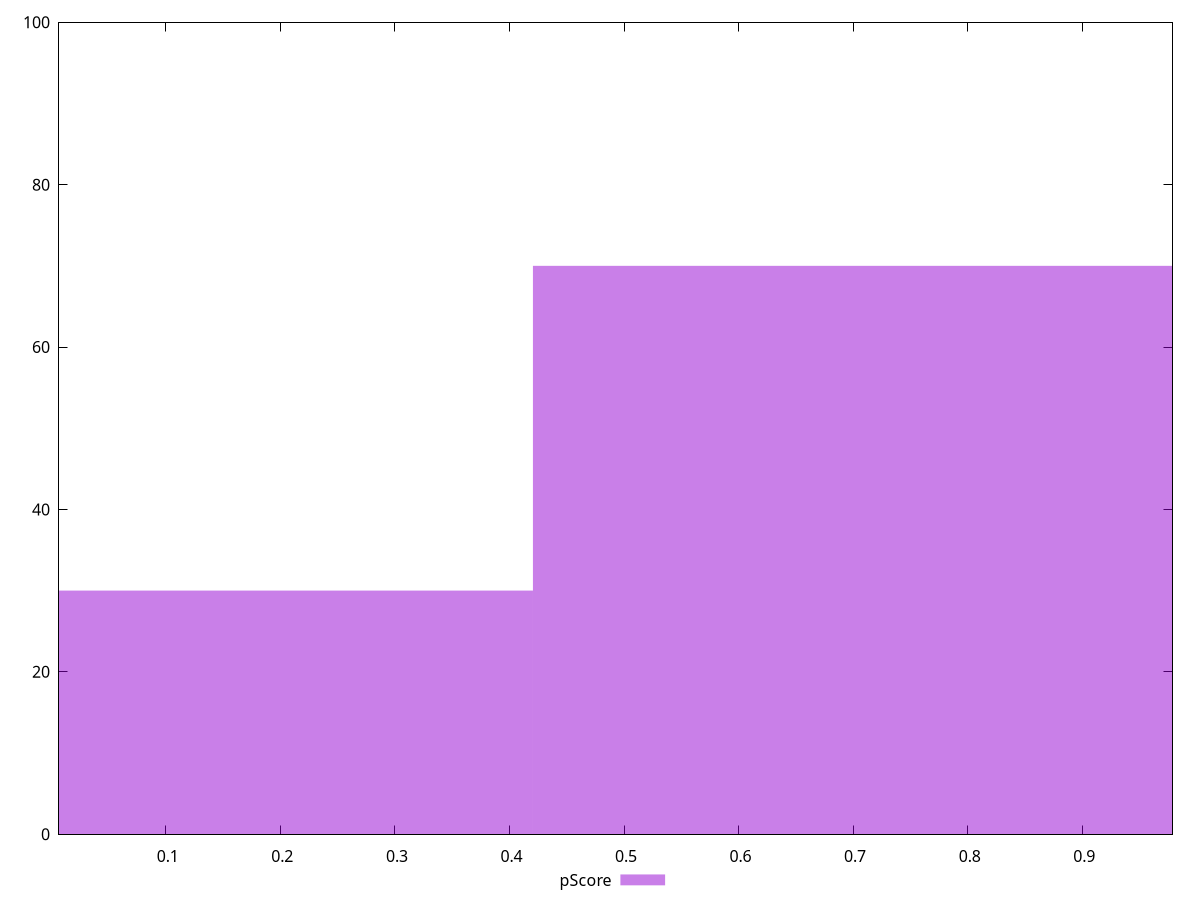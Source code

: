 reset

$pScore <<EOF
0 30
0.8409796420208856 70
EOF

set key outside below
set boxwidth 0.8409796420208856
set xrange [0.006754162006453013:0.9788149724975026]
set yrange [0:100]
set trange [0:100]
set style fill transparent solid 0.5 noborder
set terminal svg size 640, 490 enhanced background rgb 'white'
set output "reports/report_00028_2021-02-24T12-49-42.674Z/largest-contentful-paint/samples/card/pScore/histogram.svg"

plot $pScore title "pScore" with boxes

reset
